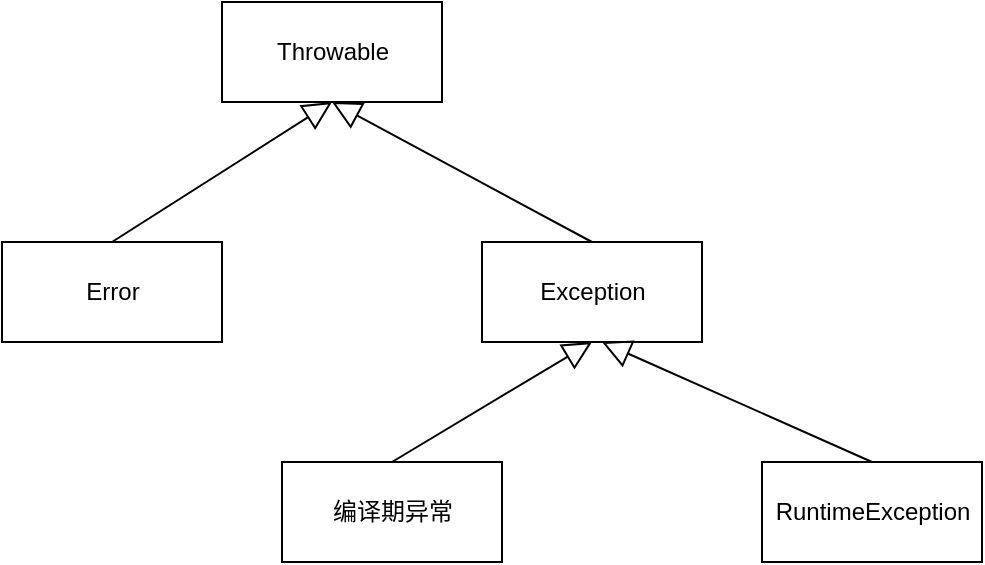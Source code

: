 <mxfile version="14.7.3" type="github" pages="2">
  <diagram id="6-AozNQrYqEnT2Zlcfao" name="Page-1">
    <mxGraphModel dx="1038" dy="522" grid="1" gridSize="10" guides="1" tooltips="1" connect="1" arrows="1" fold="1" page="1" pageScale="1" pageWidth="850" pageHeight="1100" math="0" shadow="0">
      <root>
        <mxCell id="0" />
        <mxCell id="1" parent="0" />
        <mxCell id="FzGGxOdYf_7UcTrcDl80-1" value="Throwable" style="html=1;" vertex="1" parent="1">
          <mxGeometry x="310" y="150" width="110" height="50" as="geometry" />
        </mxCell>
        <mxCell id="FzGGxOdYf_7UcTrcDl80-2" value="Error" style="html=1;" vertex="1" parent="1">
          <mxGeometry x="200" y="270" width="110" height="50" as="geometry" />
        </mxCell>
        <mxCell id="FzGGxOdYf_7UcTrcDl80-3" value="Exception" style="html=1;" vertex="1" parent="1">
          <mxGeometry x="440" y="270" width="110" height="50" as="geometry" />
        </mxCell>
        <mxCell id="FzGGxOdYf_7UcTrcDl80-4" value="" style="endArrow=block;endFill=0;endSize=12;html=1;exitX=0.5;exitY=0;exitDx=0;exitDy=0;entryX=0.5;entryY=1;entryDx=0;entryDy=0;" edge="1" parent="1" source="FzGGxOdYf_7UcTrcDl80-2" target="FzGGxOdYf_7UcTrcDl80-1">
          <mxGeometry width="160" relative="1" as="geometry">
            <mxPoint x="340" y="300" as="sourcePoint" />
            <mxPoint x="500" y="300" as="targetPoint" />
          </mxGeometry>
        </mxCell>
        <mxCell id="FzGGxOdYf_7UcTrcDl80-5" value="" style="endArrow=block;endFill=0;endSize=12;html=1;entryX=0.5;entryY=1;entryDx=0;entryDy=0;" edge="1" parent="1" target="FzGGxOdYf_7UcTrcDl80-1">
          <mxGeometry width="160" relative="1" as="geometry">
            <mxPoint x="495" y="270" as="sourcePoint" />
            <mxPoint x="375" y="210" as="targetPoint" />
          </mxGeometry>
        </mxCell>
        <mxCell id="FzGGxOdYf_7UcTrcDl80-6" value="编译期异常" style="html=1;" vertex="1" parent="1">
          <mxGeometry x="340" y="380" width="110" height="50" as="geometry" />
        </mxCell>
        <mxCell id="FzGGxOdYf_7UcTrcDl80-7" value="RuntimeException" style="html=1;" vertex="1" parent="1">
          <mxGeometry x="580" y="380" width="110" height="50" as="geometry" />
        </mxCell>
        <mxCell id="FzGGxOdYf_7UcTrcDl80-8" value="" style="endArrow=block;endFill=0;endSize=12;html=1;exitX=0.5;exitY=0;exitDx=0;exitDy=0;entryX=0.5;entryY=1;entryDx=0;entryDy=0;" edge="1" parent="1" source="FzGGxOdYf_7UcTrcDl80-6" target="FzGGxOdYf_7UcTrcDl80-3">
          <mxGeometry width="160" relative="1" as="geometry">
            <mxPoint x="505" y="280" as="sourcePoint" />
            <mxPoint x="490" y="330" as="targetPoint" />
          </mxGeometry>
        </mxCell>
        <mxCell id="FzGGxOdYf_7UcTrcDl80-9" value="" style="endArrow=block;endFill=0;endSize=12;html=1;entryX=0.5;entryY=1;entryDx=0;entryDy=0;exitX=0.5;exitY=0;exitDx=0;exitDy=0;" edge="1" parent="1" source="FzGGxOdYf_7UcTrcDl80-7">
          <mxGeometry width="160" relative="1" as="geometry">
            <mxPoint x="630" y="390" as="sourcePoint" />
            <mxPoint x="500" y="320" as="targetPoint" />
          </mxGeometry>
        </mxCell>
      </root>
    </mxGraphModel>
  </diagram>
  <diagram id="dmUtB0RjLpA1cpi_gpcz" name="Page-2">
    <mxGraphModel dx="1038" dy="522" grid="1" gridSize="10" guides="1" tooltips="1" connect="1" arrows="1" fold="1" page="1" pageScale="1" pageWidth="850" pageHeight="1100" math="0" shadow="0">
      <root>
        <mxCell id="7fqA3O4qjcCdSVgUHn_2-0" />
        <mxCell id="7fqA3O4qjcCdSVgUHn_2-1" parent="7fqA3O4qjcCdSVgUHn_2-0" />
        <mxCell id="7fqA3O4qjcCdSVgUHn_2-2" value="main" style="html=1;" vertex="1" parent="7fqA3O4qjcCdSVgUHn_2-1">
          <mxGeometry x="240" y="130" width="110" height="50" as="geometry" />
        </mxCell>
        <mxCell id="7fqA3O4qjcCdSVgUHn_2-3" value="calculate" style="html=1;" vertex="1" parent="7fqA3O4qjcCdSVgUHn_2-1">
          <mxGeometry x="240" y="246" width="110" height="50" as="geometry" />
        </mxCell>
        <mxCell id="7fqA3O4qjcCdSVgUHn_2-4" value="divided" style="html=1;" vertex="1" parent="7fqA3O4qjcCdSVgUHn_2-1">
          <mxGeometry x="240" y="360" width="110" height="50" as="geometry" />
        </mxCell>
        <mxCell id="7fqA3O4qjcCdSVgUHn_2-5" value="调用" style="html=1;verticalAlign=bottom;endArrow=block;" edge="1" parent="7fqA3O4qjcCdSVgUHn_2-1">
          <mxGeometry x="0.2" width="80" relative="1" as="geometry">
            <mxPoint x="271" y="190" as="sourcePoint" />
            <mxPoint x="271" y="240" as="targetPoint" />
            <mxPoint as="offset" />
          </mxGeometry>
        </mxCell>
        <mxCell id="7fqA3O4qjcCdSVgUHn_2-6" value="调用" style="html=1;verticalAlign=bottom;endArrow=block;" edge="1" parent="7fqA3O4qjcCdSVgUHn_2-1">
          <mxGeometry x="0.2" width="80" relative="1" as="geometry">
            <mxPoint x="271" y="300" as="sourcePoint" />
            <mxPoint x="271" y="350" as="targetPoint" />
            <mxPoint as="offset" />
          </mxGeometry>
        </mxCell>
        <mxCell id="7fqA3O4qjcCdSVgUHn_2-7" value="异常上传" style="html=1;verticalAlign=bottom;endArrow=block;" edge="1" parent="7fqA3O4qjcCdSVgUHn_2-1">
          <mxGeometry x="-0.6" width="80" relative="1" as="geometry">
            <mxPoint x="326" y="350" as="sourcePoint" />
            <mxPoint x="326" y="300" as="targetPoint" />
            <mxPoint as="offset" />
          </mxGeometry>
        </mxCell>
        <mxCell id="7fqA3O4qjcCdSVgUHn_2-10" value="异常上传" style="html=1;verticalAlign=bottom;endArrow=block;" edge="1" parent="7fqA3O4qjcCdSVgUHn_2-1">
          <mxGeometry x="-0.6" width="80" relative="1" as="geometry">
            <mxPoint x="326" y="240" as="sourcePoint" />
            <mxPoint x="326" y="190" as="targetPoint" />
            <mxPoint as="offset" />
          </mxGeometry>
        </mxCell>
      </root>
    </mxGraphModel>
  </diagram>
</mxfile>

